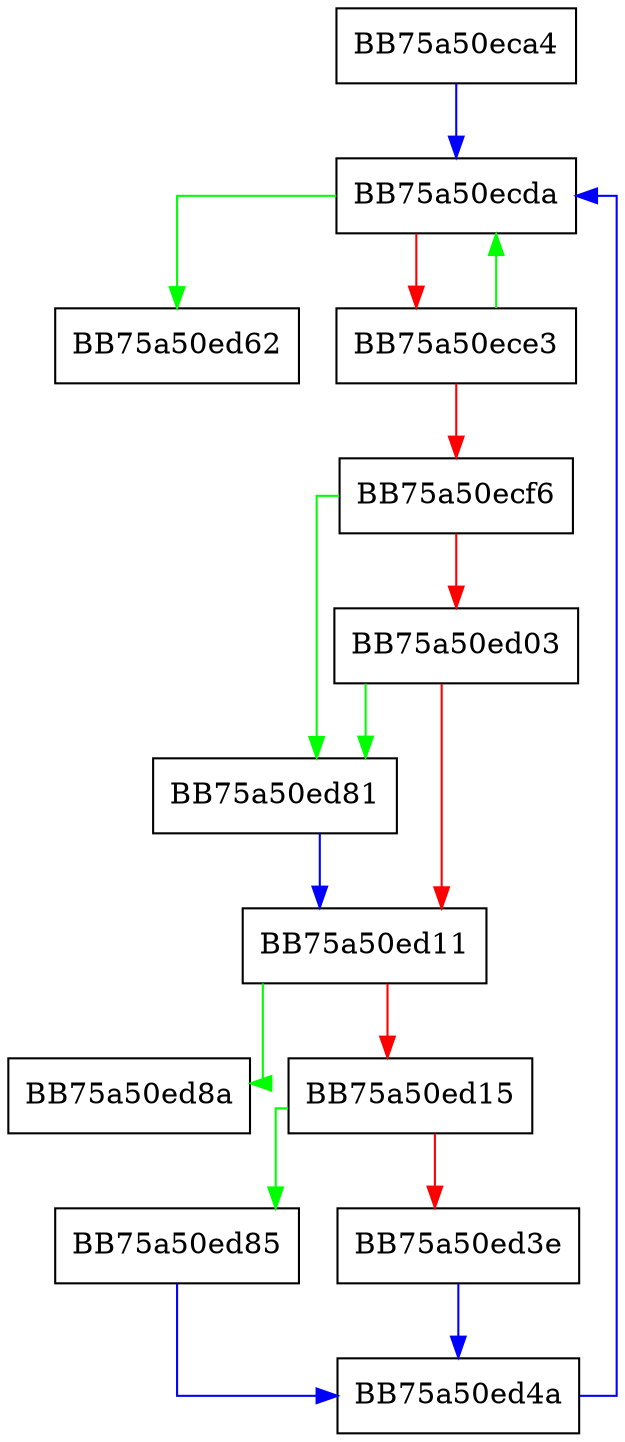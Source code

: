 digraph read {
  node [shape="box"];
  graph [splines=ortho];
  BB75a50eca4 -> BB75a50ecda [color="blue"];
  BB75a50ecda -> BB75a50ed62 [color="green"];
  BB75a50ecda -> BB75a50ece3 [color="red"];
  BB75a50ece3 -> BB75a50ecda [color="green"];
  BB75a50ece3 -> BB75a50ecf6 [color="red"];
  BB75a50ecf6 -> BB75a50ed81 [color="green"];
  BB75a50ecf6 -> BB75a50ed03 [color="red"];
  BB75a50ed03 -> BB75a50ed81 [color="green"];
  BB75a50ed03 -> BB75a50ed11 [color="red"];
  BB75a50ed11 -> BB75a50ed8a [color="green"];
  BB75a50ed11 -> BB75a50ed15 [color="red"];
  BB75a50ed15 -> BB75a50ed85 [color="green"];
  BB75a50ed15 -> BB75a50ed3e [color="red"];
  BB75a50ed3e -> BB75a50ed4a [color="blue"];
  BB75a50ed4a -> BB75a50ecda [color="blue"];
  BB75a50ed81 -> BB75a50ed11 [color="blue"];
  BB75a50ed85 -> BB75a50ed4a [color="blue"];
}